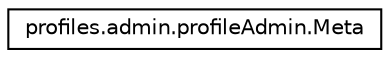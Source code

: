 digraph "Graphical Class Hierarchy"
{
  edge [fontname="Helvetica",fontsize="10",labelfontname="Helvetica",labelfontsize="10"];
  node [fontname="Helvetica",fontsize="10",shape=record];
  rankdir="LR";
  Node0 [label="profiles.admin.profileAdmin.Meta",height=0.2,width=0.4,color="black", fillcolor="white", style="filled",URL="$classprofiles_1_1admin_1_1profileAdmin_1_1Meta.html"];
}
